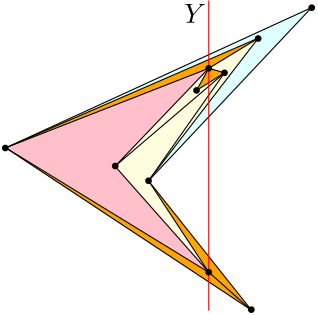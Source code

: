 <?xml version="1.0"?>
<!DOCTYPE ipe SYSTEM "ipe.dtd">
<ipe version="70206" creator="ipetoipe 7.2.7">
<info created="D:20180709162207" modified="D:20180709162717"/>
<ipestyle name="basic">
<symbol name="arrow/arc(spx)">
<path stroke="sym-stroke" fill="sym-stroke" pen="sym-pen">
0 0 m
-1 0.333 l
-1 -0.333 l
h
</path>
</symbol>
<symbol name="arrow/farc(spx)">
<path stroke="sym-stroke" fill="white" pen="sym-pen">
0 0 m
-1 0.333 l
-1 -0.333 l
h
</path>
</symbol>
<symbol name="arrow/ptarc(spx)">
<path stroke="sym-stroke" fill="sym-stroke" pen="sym-pen">
0 0 m
-1 0.333 l
-0.8 0 l
-1 -0.333 l
h
</path>
</symbol>
<symbol name="arrow/fptarc(spx)">
<path stroke="sym-stroke" fill="white" pen="sym-pen">
0 0 m
-1 0.333 l
-0.8 0 l
-1 -0.333 l
h
</path>
</symbol>
<symbol name="mark/circle(sx)" transformations="translations">
<path fill="sym-stroke">
0.6 0 0 0.6 0 0 e
0.4 0 0 0.4 0 0 e
</path>
</symbol>
<symbol name="mark/disk(sx)" transformations="translations">
<path fill="sym-stroke">
0.6 0 0 0.6 0 0 e
</path>
</symbol>
<symbol name="mark/fdisk(sfx)" transformations="translations">
<group>
<path fill="sym-fill">
0.5 0 0 0.5 0 0 e
</path>
<path fill="sym-stroke" fillrule="eofill">
0.6 0 0 0.6 0 0 e
0.4 0 0 0.4 0 0 e
</path>
</group>
</symbol>
<symbol name="mark/box(sx)" transformations="translations">
<path fill="sym-stroke" fillrule="eofill">
-0.6 -0.6 m
0.6 -0.6 l
0.6 0.6 l
-0.6 0.6 l
h
-0.4 -0.4 m
0.4 -0.4 l
0.4 0.4 l
-0.4 0.4 l
h
</path>
</symbol>
<symbol name="mark/square(sx)" transformations="translations">
<path fill="sym-stroke">
-0.6 -0.6 m
0.6 -0.6 l
0.6 0.6 l
-0.6 0.6 l
h
</path>
</symbol>
<symbol name="mark/fsquare(sfx)" transformations="translations">
<group>
<path fill="sym-fill">
-0.5 -0.5 m
0.5 -0.5 l
0.5 0.5 l
-0.5 0.5 l
h
</path>
<path fill="sym-stroke" fillrule="eofill">
-0.6 -0.6 m
0.6 -0.6 l
0.6 0.6 l
-0.6 0.6 l
h
-0.4 -0.4 m
0.4 -0.4 l
0.4 0.4 l
-0.4 0.4 l
h
</path>
</group>
</symbol>
<symbol name="mark/cross(sx)" transformations="translations">
<group>
<path fill="sym-stroke">
-0.43 -0.57 m
0.57 0.43 l
0.43 0.57 l
-0.57 -0.43 l
h
</path>
<path fill="sym-stroke">
-0.43 0.57 m
0.57 -0.43 l
0.43 -0.57 l
-0.57 0.43 l
h
</path>
</group>
</symbol>
<symbol name="arrow/fnormal(spx)">
<path stroke="sym-stroke" fill="white" pen="sym-pen">
0 0 m
-1 0.333 l
-1 -0.333 l
h
</path>
</symbol>
<symbol name="arrow/pointed(spx)">
<path stroke="sym-stroke" fill="sym-stroke" pen="sym-pen">
0 0 m
-1 0.333 l
-0.8 0 l
-1 -0.333 l
h
</path>
</symbol>
<symbol name="arrow/fpointed(spx)">
<path stroke="sym-stroke" fill="white" pen="sym-pen">
0 0 m
-1 0.333 l
-0.8 0 l
-1 -0.333 l
h
</path>
</symbol>
<symbol name="arrow/linear(spx)">
<path stroke="sym-stroke" pen="sym-pen">
-1 0.333 m
0 0 l
-1 -0.333 l
</path>
</symbol>
<symbol name="arrow/fdouble(spx)">
<path stroke="sym-stroke" fill="white" pen="sym-pen">
0 0 m
-1 0.333 l
-1 -0.333 l
h
-1 0 m
-2 0.333 l
-2 -0.333 l
h
</path>
</symbol>
<symbol name="arrow/double(spx)">
<path stroke="sym-stroke" fill="sym-stroke" pen="sym-pen">
0 0 m
-1 0.333 l
-1 -0.333 l
h
-1 0 m
-2 0.333 l
-2 -0.333 l
h
</path>
</symbol>
<pen name="heavier" value="0.8"/>
<pen name="fat" value="1.2"/>
<pen name="ultrafat" value="2"/>
<symbolsize name="large" value="5"/>
<symbolsize name="small" value="2"/>
<symbolsize name="tiny" value="1.1"/>
<arrowsize name="large" value="10"/>
<arrowsize name="small" value="5"/>
<arrowsize name="tiny" value="3"/>
<color name="red" value="1 0 0"/>
<color name="green" value="0 1 0"/>
<color name="blue" value="0 0 1"/>
<color name="yellow" value="1 1 0"/>
<color name="orange" value="1 0.647 0"/>
<color name="gold" value="1 0.843 0"/>
<color name="purple" value="0.627 0.125 0.941"/>
<color name="gray" value="0.745"/>
<color name="brown" value="0.647 0.165 0.165"/>
<color name="navy" value="0 0 0.502"/>
<color name="pink" value="1 0.753 0.796"/>
<color name="seagreen" value="0.18 0.545 0.341"/>
<color name="turquoise" value="0.251 0.878 0.816"/>
<color name="violet" value="0.933 0.51 0.933"/>
<color name="darkblue" value="0 0 0.545"/>
<color name="darkcyan" value="0 0.545 0.545"/>
<color name="darkgray" value="0.663"/>
<color name="darkgreen" value="0 0.392 0"/>
<color name="darkmagenta" value="0.545 0 0.545"/>
<color name="darkorange" value="1 0.549 0"/>
<color name="darkred" value="0.545 0 0"/>
<color name="lightblue" value="0.678 0.847 0.902"/>
<color name="lightcyan" value="0.878 1 1"/>
<color name="lightgray" value="0.827"/>
<color name="lightgreen" value="0.565 0.933 0.565"/>
<color name="lightyellow" value="1 1 0.878"/>
<dashstyle name="dashed" value="[4] 0"/>
<dashstyle name="dotted" value="[1 3] 0"/>
<dashstyle name="dash dotted" value="[4 2 1 2] 0"/>
<dashstyle name="dash dot dotted" value="[4 2 1 2 1 2] 0"/>
<textsize name="large" value="\large"/>
<textsize name="small" value="\small"/>
<textsize name="tiny" value="\tiny"/>
<textsize name="Large" value="\Large"/>
<textsize name="LARGE" value="\LARGE"/>
<textsize name="huge" value="\huge"/>
<textsize name="Huge" value="\Huge"/>
<textsize name="footnote" value="\footnotesize"/>
<textstyle name="center" begin="\begin{center}" end="\end{center}"/>
<textstyle name="itemize" begin="\begin{itemize}" end="\end{itemize}"/>
<textstyle name="item" begin="\begin{itemize}\item{}" end="\end{itemize}"/>
<gridsize name="4 pts" value="4"/>
<gridsize name="8 pts (~3 mm)" value="8"/>
<gridsize name="16 pts (~6 mm)" value="16"/>
<gridsize name="32 pts (~12 mm)" value="32"/>
<gridsize name="10 pts (~3.5 mm)" value="10"/>
<gridsize name="20 pts (~7 mm)" value="20"/>
<gridsize name="14 pts (~5 mm)" value="14"/>
<gridsize name="28 pts (~10 mm)" value="28"/>
<gridsize name="56 pts (~20 mm)" value="56"/>
<anglesize name="90 deg" value="90"/>
<anglesize name="60 deg" value="60"/>
<anglesize name="45 deg" value="45"/>
<anglesize name="30 deg" value="30"/>
<anglesize name="22.5 deg" value="22.5"/>
<opacity name="10%" value="0.1"/>
<opacity name="30%" value="0.3"/>
<opacity name="50%" value="0.5"/>
<opacity name="75%" value="0.75"/>
<tiling name="falling" angle="-60" step="4" width="1"/>
<tiling name="rising" angle="30" step="4" width="1"/>
</ipestyle>
<page>
<layer name="alpha"/>
<view layers="alpha" active="alpha"/>
<path layer="alpha" matrix="1 0 0 1 54.484 1.01" fill="lightyellow">
261.67 700.324 m
234.317 661.458 l
256.1 628.491 l
222.259 666.695 l
261.67 700.324 l
</path>
<path matrix="1 0 0 1 54.484 1.01" fill="orange">
256.1 628.491 m
234.317 661.458 l
271.032 615.123 l
255.95 628.541 l
</path>
<path matrix="1 0 0 1 54.484 1.01" fill="lightyellow">
256 701.953 m
251.595 693.989 l
261.67 700.324 l
222.329 666.78 l
256 701.953 l
</path>
<path matrix="1 0 0 1 54.484 1.01" fill="lightyellow">
273.842 712.826 m
234.317 661.458 l
261.67 700.324 l
256 701.953 l
273.842 712.826 l
</path>
<path matrix="1 0 0 1 54.484 1.01" stroke="black">
261.67 700.324 m
234.317 661.458 l
</path>
<path matrix="1 0 0 1 54.484 1.01" fill="orange">
256 701.953 m
251.594 693.989 l
261.67 700.324 l
256 701.953 l
</path>
<path matrix="1 0 0 1 54.484 1.01" stroke="black">
261.67 700.324 m
256 701.953 l
</path>
<path matrix="1 0 0 1 54.484 1.01" fill="pink">
255.855 628.711 m
182.749 673.266 l
256 701.953 l
222.329 666.78 l
256.1 628.491 l
</path>
<path matrix="1 0 0 1 54.484 1.01" fill="orange">
255.95 628.541 m
182.749 673.266 l
271.032 615.123 l
255.855 628.711 l
</path>
<path matrix="1 0 0 1 54.484 1.01" fill="orange">
182.749 673.266 m
256 701.953 l
273.777 712.671 l
182.749 673.266 l
</path>
<path matrix="1 0 0 1 54.484 1.01" fill="lightcyan">
183.485 673.585 m
293.022 723.819 l
234.317 661.458 l
273.761 712.745 l
183.221 673.482 l
</path>
<path matrix="1 0 0 1 54.484 1.01" stroke="black">
182.749 673.266 m
293.022 723.819 l
234.317 661.458 l
271.332 614.923 l
182.883 673.35 l
</path>
<path matrix="1 0 0 1 54.484 1.01" stroke="black">
182.749 673.266 m
273.842 712.826 l
234.317 661.458 l
</path>
<path matrix="1 0 0 1 54.484 1.01" stroke="black">
256 701.953 m
273.761 712.745 l
</path>
<path matrix="1 0 0 1 54.484 1.01" stroke="black">
256 701.953 m
182.883 673.35 l
</path>
<use matrix="1 0 0 1 59.3967 5.41125" name="mark/disk(sx)" pos="246.682 689.588" size="small" stroke="black"/>
<use matrix="1 0 0 1 52.9578 4.8759" name="mark/disk(sx)" pos="263.196 696.458" size="small" stroke="black"/>
<path matrix="1 0 0 1 54.484 1.01" stroke="black">
256 701.953 m
251.594 693.989 l
</path>
<path matrix="1 0 0 1 54.484 1.01" stroke="black">
251.594 693.989 m
261.67 700.324 l
</path>
<path matrix="1 0 0 1 54.484 1.01" stroke="black">
222.259 666.695 m
256.05 628.491 l
</path>
<path matrix="1 0 0 1 54.484 1.01" stroke="black">
255.95 628.541 m
182.907 673.334 l
</path>
<path matrix="1 0 0 1 54.484 1.01" stroke="black">
234.317 661.458 m
256 628.491 l
</path>
<path matrix="1 0 0 1 54.484 1.01" stroke="black">
256.1 628.491 m
271.032 615.123 l
</path>
<use matrix="1 0 0 1 54.484 1.01" name="mark/disk(sx)" pos="234.317 661.458" size="small" stroke="black"/>
<use matrix="1 0 0 1 37.0665 -16.7109" name="mark/disk(sx)" pos="291.195 730.392" size="small" stroke="black"/>
<use matrix="1 0 0 1 -0.2082 -40.8531" name="mark/disk(sx)" pos="347.764 765.632" size="small" stroke="black"/>
<use matrix="1 0 0 1 -0.9278 51.9979" name="mark/disk(sx)" pos="326.744 564.085" size="small" stroke="black"/>
<use matrix="1 0 0 1 93.7984 1.37987" name="mark/disk(sx)" pos="143.435 672.896" size="small" stroke="black"/>
<use matrix="1 0 0 1 71.4949 14.5901" name="mark/disk(sx)" pos="205.318 653.2" size="small" stroke="black"/>
<path matrix="1 0 0 1 54.484 1.01" stroke="black">
256 701.953 m
222.259 666.695 l
261.67 700.324 l
</path>
<path matrix="-0.193793 0 0 0.581547 360.095 280.726" stroke="red">
256 768 m
256 576 l
</path>
<use matrix="1 0 0 1 54.484 1.01" name="mark/disk(sx)" pos="256 701.953" size="small" stroke="black"/>
<use matrix="1 0 0 1 54.484 7.99465" name="mark/disk(sx)" pos="256 621.556" size="small" stroke="black"/>
<text matrix="1 0 0 1 -18.4648 -0.616209" transformations="translations" pos="320 720" stroke="black" type="label" valign="baseline" style="math">Y</text>
</page>
</ipe>
